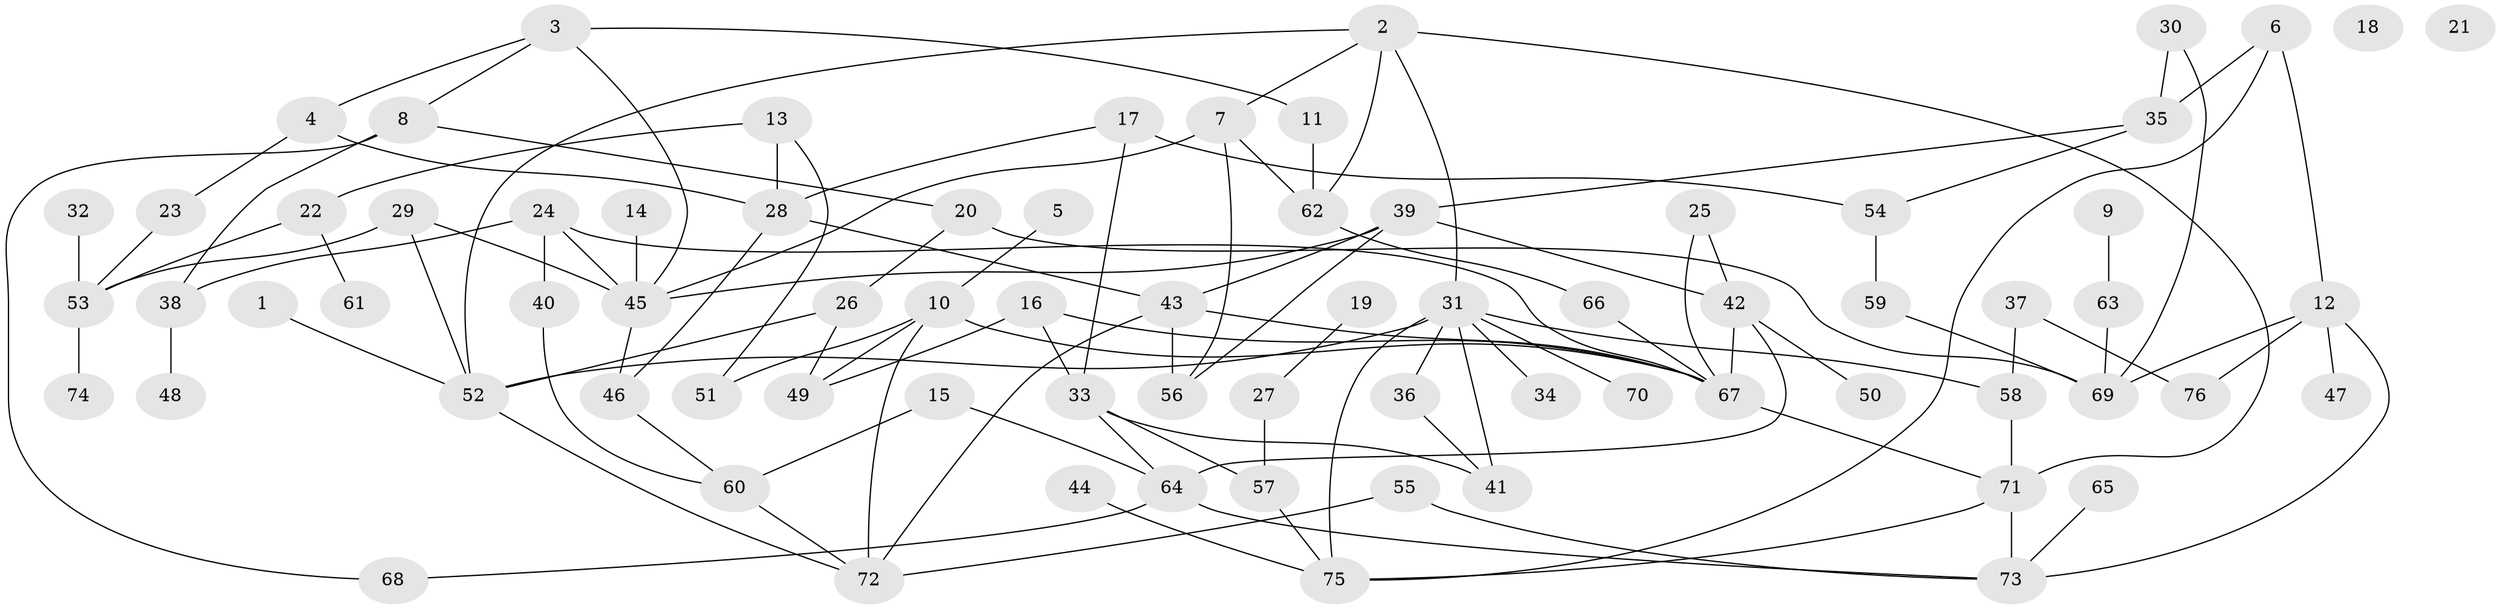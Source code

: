 // Generated by graph-tools (version 1.1) at 2025/39/03/09/25 04:39:57]
// undirected, 76 vertices, 115 edges
graph export_dot {
graph [start="1"]
  node [color=gray90,style=filled];
  1;
  2;
  3;
  4;
  5;
  6;
  7;
  8;
  9;
  10;
  11;
  12;
  13;
  14;
  15;
  16;
  17;
  18;
  19;
  20;
  21;
  22;
  23;
  24;
  25;
  26;
  27;
  28;
  29;
  30;
  31;
  32;
  33;
  34;
  35;
  36;
  37;
  38;
  39;
  40;
  41;
  42;
  43;
  44;
  45;
  46;
  47;
  48;
  49;
  50;
  51;
  52;
  53;
  54;
  55;
  56;
  57;
  58;
  59;
  60;
  61;
  62;
  63;
  64;
  65;
  66;
  67;
  68;
  69;
  70;
  71;
  72;
  73;
  74;
  75;
  76;
  1 -- 52;
  2 -- 7;
  2 -- 31;
  2 -- 52;
  2 -- 62;
  2 -- 71;
  3 -- 4;
  3 -- 8;
  3 -- 11;
  3 -- 45;
  4 -- 23;
  4 -- 28;
  5 -- 10;
  6 -- 12;
  6 -- 35;
  6 -- 75;
  7 -- 45;
  7 -- 56;
  7 -- 62;
  8 -- 20;
  8 -- 38;
  8 -- 68;
  9 -- 63;
  10 -- 49;
  10 -- 51;
  10 -- 67;
  10 -- 72;
  11 -- 62;
  12 -- 47;
  12 -- 69;
  12 -- 73;
  12 -- 76;
  13 -- 22;
  13 -- 28;
  13 -- 51;
  14 -- 45;
  15 -- 60;
  15 -- 64;
  16 -- 33;
  16 -- 49;
  16 -- 67;
  17 -- 28;
  17 -- 33;
  17 -- 54;
  19 -- 27;
  20 -- 26;
  20 -- 69;
  22 -- 53;
  22 -- 61;
  23 -- 53;
  24 -- 38;
  24 -- 40;
  24 -- 45;
  24 -- 67;
  25 -- 42;
  25 -- 67;
  26 -- 49;
  26 -- 52;
  27 -- 57;
  28 -- 43;
  28 -- 46;
  29 -- 45;
  29 -- 52;
  29 -- 53;
  30 -- 35;
  30 -- 69;
  31 -- 34;
  31 -- 36;
  31 -- 41;
  31 -- 52;
  31 -- 58;
  31 -- 70;
  31 -- 75;
  32 -- 53;
  33 -- 41;
  33 -- 57;
  33 -- 64;
  35 -- 39;
  35 -- 54;
  36 -- 41;
  37 -- 58;
  37 -- 76;
  38 -- 48;
  39 -- 42;
  39 -- 43;
  39 -- 45;
  39 -- 56;
  40 -- 60;
  42 -- 50;
  42 -- 64;
  42 -- 67;
  43 -- 56;
  43 -- 67;
  43 -- 72;
  44 -- 75;
  45 -- 46;
  46 -- 60;
  52 -- 72;
  53 -- 74;
  54 -- 59;
  55 -- 72;
  55 -- 73;
  57 -- 75;
  58 -- 71;
  59 -- 69;
  60 -- 72;
  62 -- 66;
  63 -- 69;
  64 -- 68;
  64 -- 73;
  65 -- 73;
  66 -- 67;
  67 -- 71;
  71 -- 73;
  71 -- 75;
}
